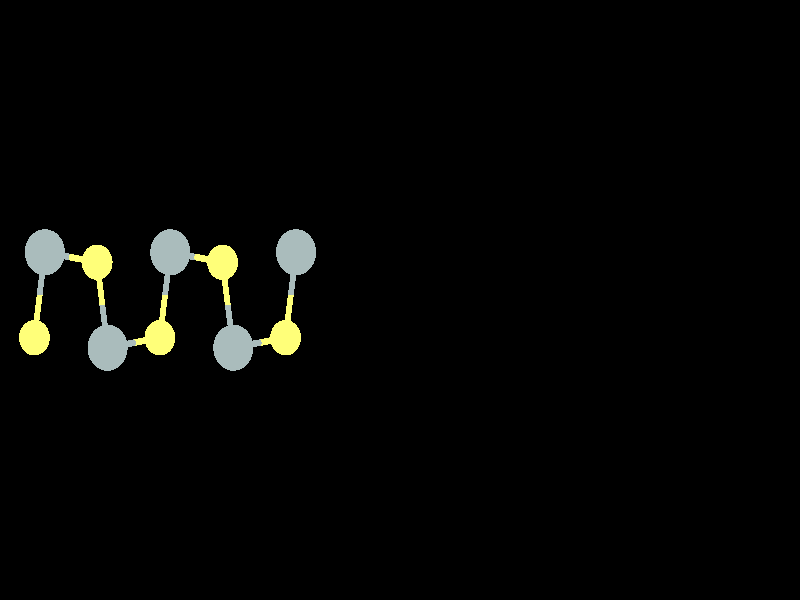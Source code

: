 #include "colors.inc"
#include "finish.inc"

global_settings {assumed_gamma 1 max_trace_level 6}
background {color White transmit 1.0}
camera {orthographic
  right -27.55*x up 17.97*y
  direction 1.00*z
  location <0,0,50.00> look_at <0,0,0>}


light_source {<  2.00,   3.00,  40.00> color White
  area_light <0.70, 0, 0>, <0, 0.70, 0>, 3, 3
  adaptive 1 jitter}
// no fog
#declare simple = finish {phong 0.7}
#declare pale = finish {ambient 0.5 diffuse 0.85 roughness 0.001 specular 0.200 }
#declare intermediate = finish {ambient 0.3 diffuse 0.6 specular 0.1 roughness 0.04}
#declare vmd = finish {ambient 0.0 diffuse 0.65 phong 0.1 phong_size 40.0 specular 0.5 }
#declare jmol = finish {ambient 0.2 diffuse 0.6 specular 1 roughness 0.001 metallic}
#declare ase2 = finish {ambient 0.05 brilliance 3 diffuse 0.6 metallic specular 0.7 roughness 0.04 reflection 0.15}
#declare ase3 = finish {ambient 0.15 brilliance 2 diffuse 0.6 metallic specular 1.0 roughness 0.001 reflection 0.0}
#declare glass = finish {ambient 0.05 diffuse 0.3 specular 1.0 roughness 0.001}
#declare glass2 = finish {ambient 0.01 diffuse 0.3 specular 1.0 reflection 0.25 roughness 0.001}
#declare Rcell = 0.000;
#declare Rbond = 0.100;

#macro atom(LOC, R, COL, TRANS, FIN)
  sphere{LOC, R texture{pigment{color COL transmit TRANS} finish{FIN}}}
#end
#macro constrain(LOC, R, COL, TRANS FIN)
union{torus{R, Rcell rotate 45*z texture{pigment{color COL transmit TRANS} finish{FIN}}}
     torus{R, Rcell rotate -45*z texture{pigment{color COL transmit TRANS} finish{FIN}}}
     translate LOC}
#end

cylinder {<-12.83,  -8.55,  -0.00>, < 13.12,  -8.55,  -0.00>, Rcell pigment {Black}}
cylinder {<-12.83,  -8.55, -20.32>, < 13.12,  -8.55, -20.32>, Rcell pigment {Black}}
cylinder {<-12.83,   8.55, -20.32>, < 13.12,   8.55, -20.32>, Rcell pigment {Black}}
cylinder {<-12.83,   8.55,   0.00>, < 13.12,   8.55,  -0.00>, Rcell pigment {Black}}
cylinder {<-12.83,  -8.55,  -0.00>, <-12.83,  -8.55, -20.32>, Rcell pigment {Black}}
cylinder {< 13.12,  -8.55,  -0.00>, < 13.12,  -8.55, -20.32>, Rcell pigment {Black}}
cylinder {< 13.12,   8.55,  -0.00>, < 13.12,   8.55, -20.32>, Rcell pigment {Black}}
cylinder {<-12.83,   8.55,   0.00>, <-12.83,   8.55, -20.32>, Rcell pigment {Black}}
cylinder {<-12.83,  -8.55,  -0.00>, <-12.83,   8.55,   0.00>, Rcell pigment {Black}}
cylinder {< 13.12,  -8.55,  -0.00>, < 13.12,   8.55,  -0.00>, Rcell pigment {Black}}
cylinder {< 13.12,  -8.55, -20.32>, < 13.12,   8.55, -20.32>, Rcell pigment {Black}}
cylinder {<-12.83,  -8.55, -20.32>, <-12.83,   8.55, -20.32>, Rcell pigment {Black}}
atom(<-10.43,   1.13,  -2.03>, 0.53, rgb <1.00, 1.00, 0.19>, 0.0, ase3) // #0
atom(<-10.07,  -1.43,  -2.03>, 0.69, rgb <0.40, 0.50, 0.50>, 0.0, ase3) // #1
atom(<-12.59,  -1.13,  -4.06>, 0.53, rgb <1.00, 1.00, 0.19>, 0.0, ase3) // #2
atom(<-10.43,   1.13,  -6.10>, 0.53, rgb <1.00, 1.00, 0.19>, 0.0, ase3) // #3
atom(<-12.23,   1.43,  -4.06>, 0.69, rgb <0.40, 0.50, 0.50>, 0.0, ase3) // #4
atom(<-10.07,  -1.43,  -6.10>, 0.69, rgb <0.40, 0.50, 0.50>, 0.0, ase3) // #5
atom(<-12.59,  -1.13,  -8.13>, 0.53, rgb <1.00, 1.00, 0.19>, 0.0, ase3) // #6
atom(<-10.43,   1.13, -10.16>, 0.53, rgb <1.00, 1.00, 0.19>, 0.0, ase3) // #7
atom(<-12.23,   1.43,  -8.13>, 0.69, rgb <0.40, 0.50, 0.50>, 0.0, ase3) // #8
atom(<-10.07,  -1.43, -10.16>, 0.69, rgb <0.40, 0.50, 0.50>, 0.0, ase3) // #9
atom(< -6.11,   1.13,  -2.03>, 0.53, rgb <1.00, 1.00, 0.19>, 0.0, ase3) // #10
atom(< -5.74,  -1.43,  -2.03>, 0.69, rgb <0.40, 0.50, 0.50>, 0.0, ase3) // #11
atom(< -8.27,  -1.13,  -4.06>, 0.53, rgb <1.00, 1.00, 0.19>, 0.0, ase3) // #12
atom(< -6.11,   1.13,  -6.10>, 0.53, rgb <1.00, 1.00, 0.19>, 0.0, ase3) // #13
atom(< -7.91,   1.43,  -4.06>, 0.69, rgb <0.40, 0.50, 0.50>, 0.0, ase3) // #14
atom(< -5.74,  -1.43,  -6.10>, 0.69, rgb <0.40, 0.50, 0.50>, 0.0, ase3) // #15
atom(< -8.27,  -1.13,  -8.13>, 0.53, rgb <1.00, 1.00, 0.19>, 0.0, ase3) // #16
atom(< -6.11,   1.13, -10.16>, 0.53, rgb <1.00, 1.00, 0.19>, 0.0, ase3) // #17
atom(< -7.91,   1.43,  -8.13>, 0.69, rgb <0.40, 0.50, 0.50>, 0.0, ase3) // #18
atom(< -5.74,  -1.43, -10.16>, 0.69, rgb <0.40, 0.50, 0.50>, 0.0, ase3) // #19
atom(< -3.94,  -1.13,  -4.06>, 0.53, rgb <1.00, 1.00, 0.19>, 0.0, ase3) // #20
atom(< -3.58,   1.43,  -4.06>, 0.69, rgb <0.40, 0.50, 0.50>, 0.0, ase3) // #21
atom(< -3.94,  -1.13,  -8.13>, 0.53, rgb <1.00, 1.00, 0.19>, 0.0, ase3) // #22
atom(< -3.58,   1.43,  -8.13>, 0.69, rgb <0.40, 0.50, 0.50>, 0.0, ase3) // #23
cylinder {<-10.43,   1.13,  -2.03>, <-10.25,  -0.15,  -2.03>, Rbond texture{pigment {color rgb <1.00, 1.00, 0.19> transmit 0.0} finish{ase3}}}
cylinder {<-10.07,  -1.43,  -2.03>, <-10.25,  -0.15,  -2.03>, Rbond texture{pigment {color rgb <0.40, 0.50, 0.50> transmit 0.0} finish{ase3}}}
cylinder {<-10.43,   1.13,  -2.03>, <-11.33,   1.28,  -3.05>, Rbond texture{pigment {color rgb <1.00, 1.00, 0.19> transmit 0.0} finish{ase3}}}
cylinder {<-12.23,   1.43,  -4.06>, <-11.33,   1.28,  -3.05>, Rbond texture{pigment {color rgb <0.40, 0.50, 0.50> transmit 0.0} finish{ase3}}}
cylinder {<-10.07,  -1.43,  -2.03>, < -9.17,  -1.28,  -3.05>, Rbond texture{pigment {color rgb <0.40, 0.50, 0.50> transmit 0.0} finish{ase3}}}
cylinder {< -8.27,  -1.13,  -4.06>, < -9.17,  -1.28,  -3.05>, Rbond texture{pigment {color rgb <1.00, 1.00, 0.19> transmit 0.0} finish{ase3}}}
cylinder {<-12.59,  -1.13,  -4.06>, <-12.41,   0.15,  -4.06>, Rbond texture{pigment {color rgb <1.00, 1.00, 0.19> transmit 0.0} finish{ase3}}}
cylinder {<-12.23,   1.43,  -4.06>, <-12.41,   0.15,  -4.06>, Rbond texture{pigment {color rgb <0.40, 0.50, 0.50> transmit 0.0} finish{ase3}}}
cylinder {<-10.43,   1.13,  -6.10>, <-11.33,   1.28,  -5.08>, Rbond texture{pigment {color rgb <1.00, 1.00, 0.19> transmit 0.0} finish{ase3}}}
cylinder {<-12.23,   1.43,  -4.06>, <-11.33,   1.28,  -5.08>, Rbond texture{pigment {color rgb <0.40, 0.50, 0.50> transmit 0.0} finish{ase3}}}
cylinder {<-10.43,   1.13,  -6.10>, <-10.25,  -0.15,  -6.10>, Rbond texture{pigment {color rgb <1.00, 1.00, 0.19> transmit 0.0} finish{ase3}}}
cylinder {<-10.07,  -1.43,  -6.10>, <-10.25,  -0.15,  -6.10>, Rbond texture{pigment {color rgb <0.40, 0.50, 0.50> transmit 0.0} finish{ase3}}}
cylinder {<-10.43,   1.13,  -6.10>, <-11.33,   1.28,  -7.11>, Rbond texture{pigment {color rgb <1.00, 1.00, 0.19> transmit 0.0} finish{ase3}}}
cylinder {<-12.23,   1.43,  -8.13>, <-11.33,   1.28,  -7.11>, Rbond texture{pigment {color rgb <0.40, 0.50, 0.50> transmit 0.0} finish{ase3}}}
cylinder {<-10.07,  -1.43,  -6.10>, < -9.17,  -1.28,  -5.08>, Rbond texture{pigment {color rgb <0.40, 0.50, 0.50> transmit 0.0} finish{ase3}}}
cylinder {< -8.27,  -1.13,  -4.06>, < -9.17,  -1.28,  -5.08>, Rbond texture{pigment {color rgb <1.00, 1.00, 0.19> transmit 0.0} finish{ase3}}}
cylinder {<-10.07,  -1.43,  -6.10>, < -9.17,  -1.28,  -7.11>, Rbond texture{pigment {color rgb <0.40, 0.50, 0.50> transmit 0.0} finish{ase3}}}
cylinder {< -8.27,  -1.13,  -8.13>, < -9.17,  -1.28,  -7.11>, Rbond texture{pigment {color rgb <1.00, 1.00, 0.19> transmit 0.0} finish{ase3}}}
cylinder {<-12.59,  -1.13,  -8.13>, <-12.41,   0.15,  -8.13>, Rbond texture{pigment {color rgb <1.00, 1.00, 0.19> transmit 0.0} finish{ase3}}}
cylinder {<-12.23,   1.43,  -8.13>, <-12.41,   0.15,  -8.13>, Rbond texture{pigment {color rgb <0.40, 0.50, 0.50> transmit 0.0} finish{ase3}}}
cylinder {<-10.43,   1.13, -10.16>, <-11.33,   1.28,  -9.14>, Rbond texture{pigment {color rgb <1.00, 1.00, 0.19> transmit 0.0} finish{ase3}}}
cylinder {<-12.23,   1.43,  -8.13>, <-11.33,   1.28,  -9.14>, Rbond texture{pigment {color rgb <0.40, 0.50, 0.50> transmit 0.0} finish{ase3}}}
cylinder {<-10.43,   1.13, -10.16>, <-10.25,  -0.15, -10.16>, Rbond texture{pigment {color rgb <1.00, 1.00, 0.19> transmit 0.0} finish{ase3}}}
cylinder {<-10.07,  -1.43, -10.16>, <-10.25,  -0.15, -10.16>, Rbond texture{pigment {color rgb <0.40, 0.50, 0.50> transmit 0.0} finish{ase3}}}
cylinder {<-10.07,  -1.43, -10.16>, < -9.17,  -1.28,  -9.14>, Rbond texture{pigment {color rgb <0.40, 0.50, 0.50> transmit 0.0} finish{ase3}}}
cylinder {< -8.27,  -1.13,  -8.13>, < -9.17,  -1.28,  -9.14>, Rbond texture{pigment {color rgb <1.00, 1.00, 0.19> transmit 0.0} finish{ase3}}}
cylinder {< -6.11,   1.13,  -2.03>, < -7.01,   1.28,  -3.05>, Rbond texture{pigment {color rgb <1.00, 1.00, 0.19> transmit 0.0} finish{ase3}}}
cylinder {< -7.91,   1.43,  -4.06>, < -7.01,   1.28,  -3.05>, Rbond texture{pigment {color rgb <0.40, 0.50, 0.50> transmit 0.0} finish{ase3}}}
cylinder {< -6.11,   1.13,  -2.03>, < -5.93,  -0.15,  -2.03>, Rbond texture{pigment {color rgb <1.00, 1.00, 0.19> transmit 0.0} finish{ase3}}}
cylinder {< -5.74,  -1.43,  -2.03>, < -5.93,  -0.15,  -2.03>, Rbond texture{pigment {color rgb <0.40, 0.50, 0.50> transmit 0.0} finish{ase3}}}
cylinder {< -5.74,  -1.43,  -2.03>, < -4.84,  -1.28,  -3.05>, Rbond texture{pigment {color rgb <0.40, 0.50, 0.50> transmit 0.0} finish{ase3}}}
cylinder {< -3.94,  -1.13,  -4.06>, < -4.84,  -1.28,  -3.05>, Rbond texture{pigment {color rgb <1.00, 1.00, 0.19> transmit 0.0} finish{ase3}}}
cylinder {< -8.27,  -1.13,  -4.06>, < -8.09,   0.15,  -4.06>, Rbond texture{pigment {color rgb <1.00, 1.00, 0.19> transmit 0.0} finish{ase3}}}
cylinder {< -7.91,   1.43,  -4.06>, < -8.09,   0.15,  -4.06>, Rbond texture{pigment {color rgb <0.40, 0.50, 0.50> transmit 0.0} finish{ase3}}}
cylinder {< -6.11,   1.13,  -6.10>, < -7.01,   1.28,  -5.08>, Rbond texture{pigment {color rgb <1.00, 1.00, 0.19> transmit 0.0} finish{ase3}}}
cylinder {< -7.91,   1.43,  -4.06>, < -7.01,   1.28,  -5.08>, Rbond texture{pigment {color rgb <0.40, 0.50, 0.50> transmit 0.0} finish{ase3}}}
cylinder {< -6.11,   1.13,  -6.10>, < -7.01,   1.28,  -7.11>, Rbond texture{pigment {color rgb <1.00, 1.00, 0.19> transmit 0.0} finish{ase3}}}
cylinder {< -7.91,   1.43,  -8.13>, < -7.01,   1.28,  -7.11>, Rbond texture{pigment {color rgb <0.40, 0.50, 0.50> transmit 0.0} finish{ase3}}}
cylinder {< -6.11,   1.13,  -6.10>, < -5.93,  -0.15,  -6.10>, Rbond texture{pigment {color rgb <1.00, 1.00, 0.19> transmit 0.0} finish{ase3}}}
cylinder {< -5.74,  -1.43,  -6.10>, < -5.93,  -0.15,  -6.10>, Rbond texture{pigment {color rgb <0.40, 0.50, 0.50> transmit 0.0} finish{ase3}}}
cylinder {< -5.74,  -1.43,  -6.10>, < -4.84,  -1.28,  -5.08>, Rbond texture{pigment {color rgb <0.40, 0.50, 0.50> transmit 0.0} finish{ase3}}}
cylinder {< -3.94,  -1.13,  -4.06>, < -4.84,  -1.28,  -5.08>, Rbond texture{pigment {color rgb <1.00, 1.00, 0.19> transmit 0.0} finish{ase3}}}
cylinder {< -5.74,  -1.43,  -6.10>, < -4.84,  -1.28,  -7.11>, Rbond texture{pigment {color rgb <0.40, 0.50, 0.50> transmit 0.0} finish{ase3}}}
cylinder {< -3.94,  -1.13,  -8.13>, < -4.84,  -1.28,  -7.11>, Rbond texture{pigment {color rgb <1.00, 1.00, 0.19> transmit 0.0} finish{ase3}}}
cylinder {< -8.27,  -1.13,  -8.13>, < -8.09,   0.15,  -8.13>, Rbond texture{pigment {color rgb <1.00, 1.00, 0.19> transmit 0.0} finish{ase3}}}
cylinder {< -7.91,   1.43,  -8.13>, < -8.09,   0.15,  -8.13>, Rbond texture{pigment {color rgb <0.40, 0.50, 0.50> transmit 0.0} finish{ase3}}}
cylinder {< -6.11,   1.13, -10.16>, < -7.01,   1.28,  -9.14>, Rbond texture{pigment {color rgb <1.00, 1.00, 0.19> transmit 0.0} finish{ase3}}}
cylinder {< -7.91,   1.43,  -8.13>, < -7.01,   1.28,  -9.14>, Rbond texture{pigment {color rgb <0.40, 0.50, 0.50> transmit 0.0} finish{ase3}}}
cylinder {< -6.11,   1.13, -10.16>, < -5.93,  -0.15, -10.16>, Rbond texture{pigment {color rgb <1.00, 1.00, 0.19> transmit 0.0} finish{ase3}}}
cylinder {< -5.74,  -1.43, -10.16>, < -5.93,  -0.15, -10.16>, Rbond texture{pigment {color rgb <0.40, 0.50, 0.50> transmit 0.0} finish{ase3}}}
cylinder {< -5.74,  -1.43, -10.16>, < -4.84,  -1.28,  -9.14>, Rbond texture{pigment {color rgb <0.40, 0.50, 0.50> transmit 0.0} finish{ase3}}}
cylinder {< -3.94,  -1.13,  -8.13>, < -4.84,  -1.28,  -9.14>, Rbond texture{pigment {color rgb <1.00, 1.00, 0.19> transmit 0.0} finish{ase3}}}
cylinder {< -3.94,  -1.13,  -4.06>, < -3.76,   0.15,  -4.06>, Rbond texture{pigment {color rgb <1.00, 1.00, 0.19> transmit 0.0} finish{ase3}}}
cylinder {< -3.58,   1.43,  -4.06>, < -3.76,   0.15,  -4.06>, Rbond texture{pigment {color rgb <0.40, 0.50, 0.50> transmit 0.0} finish{ase3}}}
cylinder {< -3.94,  -1.13,  -8.13>, < -3.76,   0.15,  -8.13>, Rbond texture{pigment {color rgb <1.00, 1.00, 0.19> transmit 0.0} finish{ase3}}}
cylinder {< -3.58,   1.43,  -8.13>, < -3.76,   0.15,  -8.13>, Rbond texture{pigment {color rgb <0.40, 0.50, 0.50> transmit 0.0} finish{ase3}}}
// no constraints
